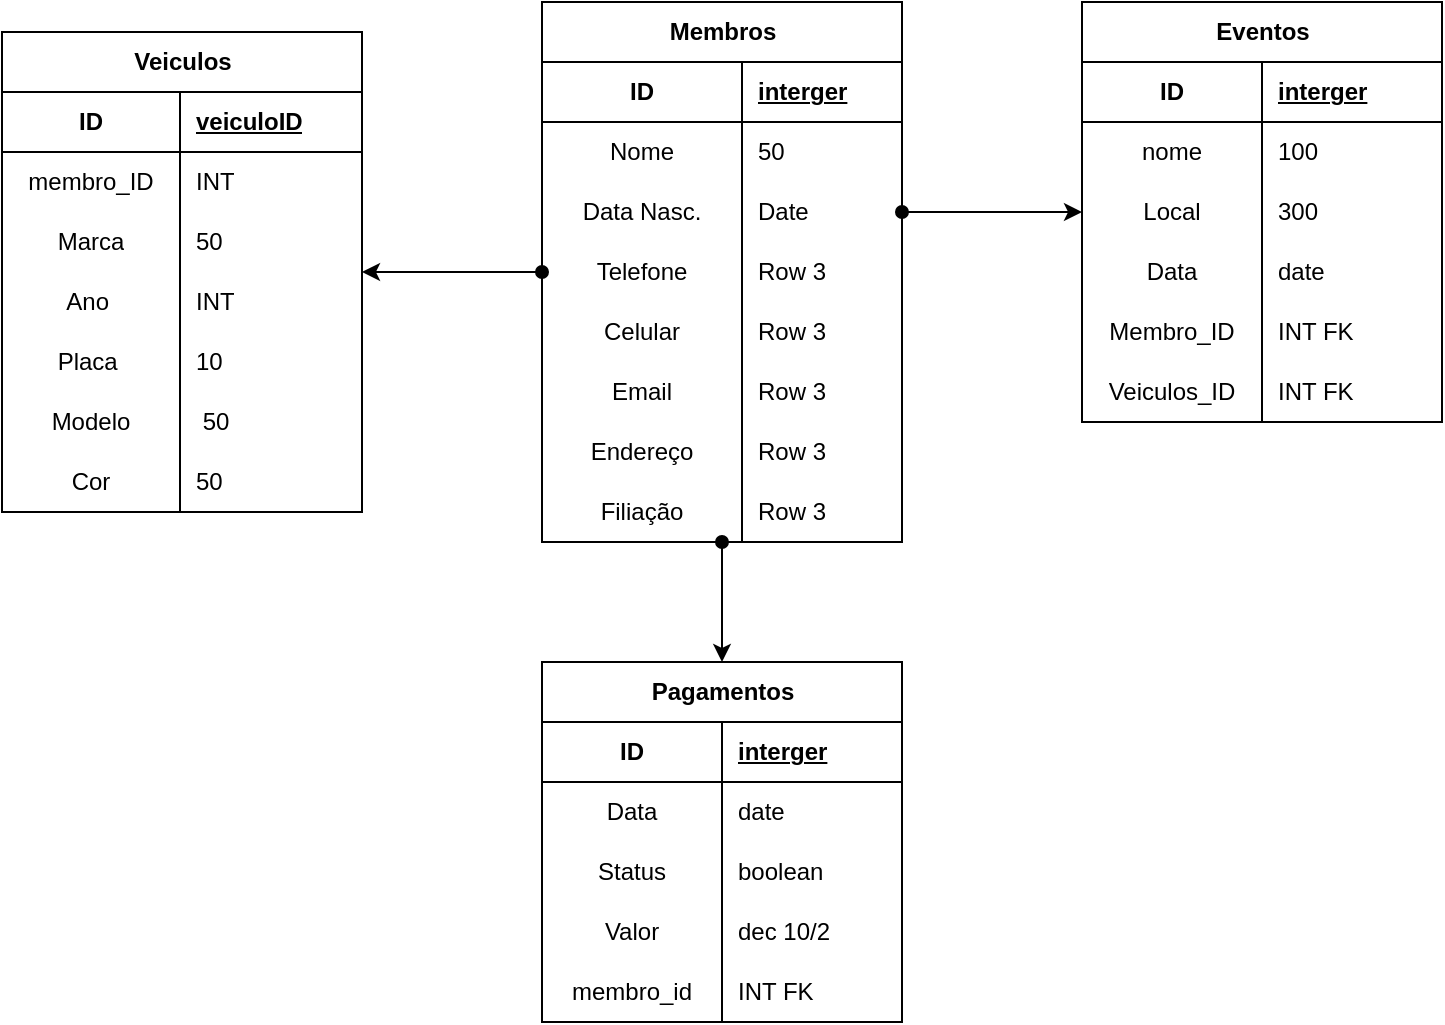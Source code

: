 <mxfile version="27.0.6">
  <diagram name="Página-1" id="ltSPwEXbtxggMEjOZsrk">
    <mxGraphModel dx="794" dy="861" grid="1" gridSize="10" guides="1" tooltips="1" connect="1" arrows="1" fold="1" page="1" pageScale="1" pageWidth="827" pageHeight="1169" math="0" shadow="0">
      <root>
        <mxCell id="0" />
        <mxCell id="1" parent="0" />
        <mxCell id="i69iG0WYMCmcf7V27Gvr-1" value="Veiculos" style="shape=table;startSize=30;container=1;collapsible=1;childLayout=tableLayout;fixedRows=1;rowLines=0;fontStyle=1;align=center;resizeLast=1;html=1;" vertex="1" parent="1">
          <mxGeometry x="20" y="75" width="180" height="240" as="geometry" />
        </mxCell>
        <mxCell id="i69iG0WYMCmcf7V27Gvr-2" value="" style="shape=tableRow;horizontal=0;startSize=0;swimlaneHead=0;swimlaneBody=0;fillColor=none;collapsible=0;dropTarget=0;points=[[0,0.5],[1,0.5]];portConstraint=eastwest;top=0;left=0;right=0;bottom=1;" vertex="1" parent="i69iG0WYMCmcf7V27Gvr-1">
          <mxGeometry y="30" width="180" height="30" as="geometry" />
        </mxCell>
        <mxCell id="i69iG0WYMCmcf7V27Gvr-3" value="ID" style="shape=partialRectangle;connectable=0;fillColor=none;top=0;left=0;bottom=0;right=0;fontStyle=1;overflow=hidden;whiteSpace=wrap;html=1;" vertex="1" parent="i69iG0WYMCmcf7V27Gvr-2">
          <mxGeometry width="89" height="30" as="geometry">
            <mxRectangle width="89" height="30" as="alternateBounds" />
          </mxGeometry>
        </mxCell>
        <mxCell id="i69iG0WYMCmcf7V27Gvr-4" value="veiculoID" style="shape=partialRectangle;connectable=0;fillColor=none;top=0;left=0;bottom=0;right=0;align=left;spacingLeft=6;fontStyle=5;overflow=hidden;whiteSpace=wrap;html=1;" vertex="1" parent="i69iG0WYMCmcf7V27Gvr-2">
          <mxGeometry x="89" width="91" height="30" as="geometry">
            <mxRectangle width="91" height="30" as="alternateBounds" />
          </mxGeometry>
        </mxCell>
        <mxCell id="i69iG0WYMCmcf7V27Gvr-5" value="" style="shape=tableRow;horizontal=0;startSize=0;swimlaneHead=0;swimlaneBody=0;fillColor=none;collapsible=0;dropTarget=0;points=[[0,0.5],[1,0.5]];portConstraint=eastwest;top=0;left=0;right=0;bottom=0;" vertex="1" parent="i69iG0WYMCmcf7V27Gvr-1">
          <mxGeometry y="60" width="180" height="30" as="geometry" />
        </mxCell>
        <mxCell id="i69iG0WYMCmcf7V27Gvr-6" value="membro_ID" style="shape=partialRectangle;connectable=0;fillColor=none;top=0;left=0;bottom=0;right=0;editable=1;overflow=hidden;whiteSpace=wrap;html=1;" vertex="1" parent="i69iG0WYMCmcf7V27Gvr-5">
          <mxGeometry width="89" height="30" as="geometry">
            <mxRectangle width="89" height="30" as="alternateBounds" />
          </mxGeometry>
        </mxCell>
        <mxCell id="i69iG0WYMCmcf7V27Gvr-7" value="INT" style="shape=partialRectangle;connectable=0;fillColor=none;top=0;left=0;bottom=0;right=0;align=left;spacingLeft=6;overflow=hidden;whiteSpace=wrap;html=1;" vertex="1" parent="i69iG0WYMCmcf7V27Gvr-5">
          <mxGeometry x="89" width="91" height="30" as="geometry">
            <mxRectangle width="91" height="30" as="alternateBounds" />
          </mxGeometry>
        </mxCell>
        <mxCell id="i69iG0WYMCmcf7V27Gvr-8" value="" style="shape=tableRow;horizontal=0;startSize=0;swimlaneHead=0;swimlaneBody=0;fillColor=none;collapsible=0;dropTarget=0;points=[[0,0.5],[1,0.5]];portConstraint=eastwest;top=0;left=0;right=0;bottom=0;" vertex="1" parent="i69iG0WYMCmcf7V27Gvr-1">
          <mxGeometry y="90" width="180" height="30" as="geometry" />
        </mxCell>
        <mxCell id="i69iG0WYMCmcf7V27Gvr-9" value="Marca" style="shape=partialRectangle;connectable=0;fillColor=none;top=0;left=0;bottom=0;right=0;editable=1;overflow=hidden;whiteSpace=wrap;html=1;" vertex="1" parent="i69iG0WYMCmcf7V27Gvr-8">
          <mxGeometry width="89" height="30" as="geometry">
            <mxRectangle width="89" height="30" as="alternateBounds" />
          </mxGeometry>
        </mxCell>
        <mxCell id="i69iG0WYMCmcf7V27Gvr-10" value="50" style="shape=partialRectangle;connectable=0;fillColor=none;top=0;left=0;bottom=0;right=0;align=left;spacingLeft=6;overflow=hidden;whiteSpace=wrap;html=1;" vertex="1" parent="i69iG0WYMCmcf7V27Gvr-8">
          <mxGeometry x="89" width="91" height="30" as="geometry">
            <mxRectangle width="91" height="30" as="alternateBounds" />
          </mxGeometry>
        </mxCell>
        <mxCell id="i69iG0WYMCmcf7V27Gvr-11" value="" style="shape=tableRow;horizontal=0;startSize=0;swimlaneHead=0;swimlaneBody=0;fillColor=none;collapsible=0;dropTarget=0;points=[[0,0.5],[1,0.5]];portConstraint=eastwest;top=0;left=0;right=0;bottom=0;" vertex="1" parent="i69iG0WYMCmcf7V27Gvr-1">
          <mxGeometry y="120" width="180" height="30" as="geometry" />
        </mxCell>
        <mxCell id="i69iG0WYMCmcf7V27Gvr-12" value="&lt;div&gt;Ano&amp;nbsp;&lt;/div&gt;" style="shape=partialRectangle;connectable=0;fillColor=none;top=0;left=0;bottom=0;right=0;editable=1;overflow=hidden;whiteSpace=wrap;html=1;" vertex="1" parent="i69iG0WYMCmcf7V27Gvr-11">
          <mxGeometry width="89" height="30" as="geometry">
            <mxRectangle width="89" height="30" as="alternateBounds" />
          </mxGeometry>
        </mxCell>
        <mxCell id="i69iG0WYMCmcf7V27Gvr-13" value="&lt;div&gt;INT&lt;/div&gt;" style="shape=partialRectangle;connectable=0;fillColor=none;top=0;left=0;bottom=0;right=0;align=left;spacingLeft=6;overflow=hidden;whiteSpace=wrap;html=1;" vertex="1" parent="i69iG0WYMCmcf7V27Gvr-11">
          <mxGeometry x="89" width="91" height="30" as="geometry">
            <mxRectangle width="91" height="30" as="alternateBounds" />
          </mxGeometry>
        </mxCell>
        <mxCell id="i69iG0WYMCmcf7V27Gvr-36" value="" style="shape=tableRow;horizontal=0;startSize=0;swimlaneHead=0;swimlaneBody=0;fillColor=none;collapsible=0;dropTarget=0;points=[[0,0.5],[1,0.5]];portConstraint=eastwest;top=0;left=0;right=0;bottom=0;" vertex="1" parent="i69iG0WYMCmcf7V27Gvr-1">
          <mxGeometry y="150" width="180" height="30" as="geometry" />
        </mxCell>
        <mxCell id="i69iG0WYMCmcf7V27Gvr-37" value="&lt;div&gt;&lt;span style=&quot;text-align: left;&quot;&gt;Placa&amp;nbsp;&lt;/span&gt;&lt;/div&gt;" style="shape=partialRectangle;connectable=0;fillColor=none;top=0;left=0;bottom=0;right=0;editable=1;overflow=hidden;whiteSpace=wrap;html=1;" vertex="1" parent="i69iG0WYMCmcf7V27Gvr-36">
          <mxGeometry width="89" height="30" as="geometry">
            <mxRectangle width="89" height="30" as="alternateBounds" />
          </mxGeometry>
        </mxCell>
        <mxCell id="i69iG0WYMCmcf7V27Gvr-38" value="&lt;div&gt;10&lt;/div&gt;" style="shape=partialRectangle;connectable=0;fillColor=none;top=0;left=0;bottom=0;right=0;align=left;spacingLeft=6;overflow=hidden;whiteSpace=wrap;html=1;" vertex="1" parent="i69iG0WYMCmcf7V27Gvr-36">
          <mxGeometry x="89" width="91" height="30" as="geometry">
            <mxRectangle width="91" height="30" as="alternateBounds" />
          </mxGeometry>
        </mxCell>
        <mxCell id="i69iG0WYMCmcf7V27Gvr-39" value="" style="shape=tableRow;horizontal=0;startSize=0;swimlaneHead=0;swimlaneBody=0;fillColor=none;collapsible=0;dropTarget=0;points=[[0,0.5],[1,0.5]];portConstraint=eastwest;top=0;left=0;right=0;bottom=0;" vertex="1" parent="i69iG0WYMCmcf7V27Gvr-1">
          <mxGeometry y="180" width="180" height="30" as="geometry" />
        </mxCell>
        <mxCell id="i69iG0WYMCmcf7V27Gvr-40" value="&lt;div&gt;&lt;span style=&quot;text-align: left;&quot;&gt;Modelo&lt;/span&gt;&lt;/div&gt;" style="shape=partialRectangle;connectable=0;fillColor=none;top=0;left=0;bottom=0;right=0;editable=1;overflow=hidden;whiteSpace=wrap;html=1;" vertex="1" parent="i69iG0WYMCmcf7V27Gvr-39">
          <mxGeometry width="89" height="30" as="geometry">
            <mxRectangle width="89" height="30" as="alternateBounds" />
          </mxGeometry>
        </mxCell>
        <mxCell id="i69iG0WYMCmcf7V27Gvr-41" value="&amp;nbsp;50" style="shape=partialRectangle;connectable=0;fillColor=none;top=0;left=0;bottom=0;right=0;align=left;spacingLeft=6;overflow=hidden;whiteSpace=wrap;html=1;" vertex="1" parent="i69iG0WYMCmcf7V27Gvr-39">
          <mxGeometry x="89" width="91" height="30" as="geometry">
            <mxRectangle width="91" height="30" as="alternateBounds" />
          </mxGeometry>
        </mxCell>
        <mxCell id="i69iG0WYMCmcf7V27Gvr-42" value="" style="shape=tableRow;horizontal=0;startSize=0;swimlaneHead=0;swimlaneBody=0;fillColor=none;collapsible=0;dropTarget=0;points=[[0,0.5],[1,0.5]];portConstraint=eastwest;top=0;left=0;right=0;bottom=0;" vertex="1" parent="i69iG0WYMCmcf7V27Gvr-1">
          <mxGeometry y="210" width="180" height="30" as="geometry" />
        </mxCell>
        <mxCell id="i69iG0WYMCmcf7V27Gvr-43" value="Cor" style="shape=partialRectangle;connectable=0;fillColor=none;top=0;left=0;bottom=0;right=0;editable=1;overflow=hidden;whiteSpace=wrap;html=1;" vertex="1" parent="i69iG0WYMCmcf7V27Gvr-42">
          <mxGeometry width="89" height="30" as="geometry">
            <mxRectangle width="89" height="30" as="alternateBounds" />
          </mxGeometry>
        </mxCell>
        <mxCell id="i69iG0WYMCmcf7V27Gvr-44" value="&lt;div&gt;50&lt;/div&gt;" style="shape=partialRectangle;connectable=0;fillColor=none;top=0;left=0;bottom=0;right=0;align=left;spacingLeft=6;overflow=hidden;whiteSpace=wrap;html=1;" vertex="1" parent="i69iG0WYMCmcf7V27Gvr-42">
          <mxGeometry x="89" width="91" height="30" as="geometry">
            <mxRectangle width="91" height="30" as="alternateBounds" />
          </mxGeometry>
        </mxCell>
        <mxCell id="i69iG0WYMCmcf7V27Gvr-148" style="edgeStyle=orthogonalEdgeStyle;rounded=0;orthogonalLoop=1;jettySize=auto;html=1;startArrow=oval;startFill=1;" edge="1" parent="1" source="i69iG0WYMCmcf7V27Gvr-14" target="i69iG0WYMCmcf7V27Gvr-92">
          <mxGeometry relative="1" as="geometry" />
        </mxCell>
        <mxCell id="i69iG0WYMCmcf7V27Gvr-14" value="Membros" style="shape=table;startSize=30;container=1;collapsible=1;childLayout=tableLayout;fixedRows=1;rowLines=0;fontStyle=1;align=center;resizeLast=1;html=1;" vertex="1" parent="1">
          <mxGeometry x="290" y="60" width="180" height="270" as="geometry" />
        </mxCell>
        <mxCell id="i69iG0WYMCmcf7V27Gvr-15" value="" style="shape=tableRow;horizontal=0;startSize=0;swimlaneHead=0;swimlaneBody=0;fillColor=none;collapsible=0;dropTarget=0;points=[[0,0.5],[1,0.5]];portConstraint=eastwest;top=0;left=0;right=0;bottom=1;" vertex="1" parent="i69iG0WYMCmcf7V27Gvr-14">
          <mxGeometry y="30" width="180" height="30" as="geometry" />
        </mxCell>
        <mxCell id="i69iG0WYMCmcf7V27Gvr-16" value="ID" style="shape=partialRectangle;connectable=0;fillColor=none;top=0;left=0;bottom=0;right=0;fontStyle=1;overflow=hidden;whiteSpace=wrap;html=1;" vertex="1" parent="i69iG0WYMCmcf7V27Gvr-15">
          <mxGeometry width="100" height="30" as="geometry">
            <mxRectangle width="100" height="30" as="alternateBounds" />
          </mxGeometry>
        </mxCell>
        <mxCell id="i69iG0WYMCmcf7V27Gvr-17" value="interger" style="shape=partialRectangle;connectable=0;fillColor=none;top=0;left=0;bottom=0;right=0;align=left;spacingLeft=6;fontStyle=5;overflow=hidden;whiteSpace=wrap;html=1;" vertex="1" parent="i69iG0WYMCmcf7V27Gvr-15">
          <mxGeometry x="100" width="80" height="30" as="geometry">
            <mxRectangle width="80" height="30" as="alternateBounds" />
          </mxGeometry>
        </mxCell>
        <mxCell id="i69iG0WYMCmcf7V27Gvr-18" value="" style="shape=tableRow;horizontal=0;startSize=0;swimlaneHead=0;swimlaneBody=0;fillColor=none;collapsible=0;dropTarget=0;points=[[0,0.5],[1,0.5]];portConstraint=eastwest;top=0;left=0;right=0;bottom=0;" vertex="1" parent="i69iG0WYMCmcf7V27Gvr-14">
          <mxGeometry y="60" width="180" height="30" as="geometry" />
        </mxCell>
        <mxCell id="i69iG0WYMCmcf7V27Gvr-19" value="Nome" style="shape=partialRectangle;connectable=0;fillColor=none;top=0;left=0;bottom=0;right=0;editable=1;overflow=hidden;whiteSpace=wrap;html=1;" vertex="1" parent="i69iG0WYMCmcf7V27Gvr-18">
          <mxGeometry width="100" height="30" as="geometry">
            <mxRectangle width="100" height="30" as="alternateBounds" />
          </mxGeometry>
        </mxCell>
        <mxCell id="i69iG0WYMCmcf7V27Gvr-20" value="50" style="shape=partialRectangle;connectable=0;fillColor=none;top=0;left=0;bottom=0;right=0;align=left;spacingLeft=6;overflow=hidden;whiteSpace=wrap;html=1;" vertex="1" parent="i69iG0WYMCmcf7V27Gvr-18">
          <mxGeometry x="100" width="80" height="30" as="geometry">
            <mxRectangle width="80" height="30" as="alternateBounds" />
          </mxGeometry>
        </mxCell>
        <mxCell id="i69iG0WYMCmcf7V27Gvr-21" value="" style="shape=tableRow;horizontal=0;startSize=0;swimlaneHead=0;swimlaneBody=0;fillColor=none;collapsible=0;dropTarget=0;points=[[0,0.5],[1,0.5]];portConstraint=eastwest;top=0;left=0;right=0;bottom=0;" vertex="1" parent="i69iG0WYMCmcf7V27Gvr-14">
          <mxGeometry y="90" width="180" height="30" as="geometry" />
        </mxCell>
        <mxCell id="i69iG0WYMCmcf7V27Gvr-22" value="Data Nasc." style="shape=partialRectangle;connectable=0;fillColor=none;top=0;left=0;bottom=0;right=0;editable=1;overflow=hidden;whiteSpace=wrap;html=1;" vertex="1" parent="i69iG0WYMCmcf7V27Gvr-21">
          <mxGeometry width="100" height="30" as="geometry">
            <mxRectangle width="100" height="30" as="alternateBounds" />
          </mxGeometry>
        </mxCell>
        <mxCell id="i69iG0WYMCmcf7V27Gvr-23" value="Date" style="shape=partialRectangle;connectable=0;fillColor=none;top=0;left=0;bottom=0;right=0;align=left;spacingLeft=6;overflow=hidden;whiteSpace=wrap;html=1;" vertex="1" parent="i69iG0WYMCmcf7V27Gvr-21">
          <mxGeometry x="100" width="80" height="30" as="geometry">
            <mxRectangle width="80" height="30" as="alternateBounds" />
          </mxGeometry>
        </mxCell>
        <mxCell id="i69iG0WYMCmcf7V27Gvr-24" value="" style="shape=tableRow;horizontal=0;startSize=0;swimlaneHead=0;swimlaneBody=0;fillColor=none;collapsible=0;dropTarget=0;points=[[0,0.5],[1,0.5]];portConstraint=eastwest;top=0;left=0;right=0;bottom=0;" vertex="1" parent="i69iG0WYMCmcf7V27Gvr-14">
          <mxGeometry y="120" width="180" height="30" as="geometry" />
        </mxCell>
        <mxCell id="i69iG0WYMCmcf7V27Gvr-25" value="Telefone" style="shape=partialRectangle;connectable=0;fillColor=none;top=0;left=0;bottom=0;right=0;editable=1;overflow=hidden;whiteSpace=wrap;html=1;" vertex="1" parent="i69iG0WYMCmcf7V27Gvr-24">
          <mxGeometry width="100" height="30" as="geometry">
            <mxRectangle width="100" height="30" as="alternateBounds" />
          </mxGeometry>
        </mxCell>
        <mxCell id="i69iG0WYMCmcf7V27Gvr-26" value="Row 3" style="shape=partialRectangle;connectable=0;fillColor=none;top=0;left=0;bottom=0;right=0;align=left;spacingLeft=6;overflow=hidden;whiteSpace=wrap;html=1;" vertex="1" parent="i69iG0WYMCmcf7V27Gvr-24">
          <mxGeometry x="100" width="80" height="30" as="geometry">
            <mxRectangle width="80" height="30" as="alternateBounds" />
          </mxGeometry>
        </mxCell>
        <mxCell id="i69iG0WYMCmcf7V27Gvr-67" value="" style="shape=tableRow;horizontal=0;startSize=0;swimlaneHead=0;swimlaneBody=0;fillColor=none;collapsible=0;dropTarget=0;points=[[0,0.5],[1,0.5]];portConstraint=eastwest;top=0;left=0;right=0;bottom=0;" vertex="1" parent="i69iG0WYMCmcf7V27Gvr-14">
          <mxGeometry y="150" width="180" height="30" as="geometry" />
        </mxCell>
        <mxCell id="i69iG0WYMCmcf7V27Gvr-68" value="Celular" style="shape=partialRectangle;connectable=0;fillColor=none;top=0;left=0;bottom=0;right=0;editable=1;overflow=hidden;whiteSpace=wrap;html=1;" vertex="1" parent="i69iG0WYMCmcf7V27Gvr-67">
          <mxGeometry width="100" height="30" as="geometry">
            <mxRectangle width="100" height="30" as="alternateBounds" />
          </mxGeometry>
        </mxCell>
        <mxCell id="i69iG0WYMCmcf7V27Gvr-69" value="Row 3" style="shape=partialRectangle;connectable=0;fillColor=none;top=0;left=0;bottom=0;right=0;align=left;spacingLeft=6;overflow=hidden;whiteSpace=wrap;html=1;" vertex="1" parent="i69iG0WYMCmcf7V27Gvr-67">
          <mxGeometry x="100" width="80" height="30" as="geometry">
            <mxRectangle width="80" height="30" as="alternateBounds" />
          </mxGeometry>
        </mxCell>
        <mxCell id="i69iG0WYMCmcf7V27Gvr-70" value="" style="shape=tableRow;horizontal=0;startSize=0;swimlaneHead=0;swimlaneBody=0;fillColor=none;collapsible=0;dropTarget=0;points=[[0,0.5],[1,0.5]];portConstraint=eastwest;top=0;left=0;right=0;bottom=0;" vertex="1" parent="i69iG0WYMCmcf7V27Gvr-14">
          <mxGeometry y="180" width="180" height="30" as="geometry" />
        </mxCell>
        <mxCell id="i69iG0WYMCmcf7V27Gvr-71" value="Email" style="shape=partialRectangle;connectable=0;fillColor=none;top=0;left=0;bottom=0;right=0;editable=1;overflow=hidden;whiteSpace=wrap;html=1;" vertex="1" parent="i69iG0WYMCmcf7V27Gvr-70">
          <mxGeometry width="100" height="30" as="geometry">
            <mxRectangle width="100" height="30" as="alternateBounds" />
          </mxGeometry>
        </mxCell>
        <mxCell id="i69iG0WYMCmcf7V27Gvr-72" value="Row 3" style="shape=partialRectangle;connectable=0;fillColor=none;top=0;left=0;bottom=0;right=0;align=left;spacingLeft=6;overflow=hidden;whiteSpace=wrap;html=1;" vertex="1" parent="i69iG0WYMCmcf7V27Gvr-70">
          <mxGeometry x="100" width="80" height="30" as="geometry">
            <mxRectangle width="80" height="30" as="alternateBounds" />
          </mxGeometry>
        </mxCell>
        <mxCell id="i69iG0WYMCmcf7V27Gvr-73" value="" style="shape=tableRow;horizontal=0;startSize=0;swimlaneHead=0;swimlaneBody=0;fillColor=none;collapsible=0;dropTarget=0;points=[[0,0.5],[1,0.5]];portConstraint=eastwest;top=0;left=0;right=0;bottom=0;" vertex="1" parent="i69iG0WYMCmcf7V27Gvr-14">
          <mxGeometry y="210" width="180" height="30" as="geometry" />
        </mxCell>
        <mxCell id="i69iG0WYMCmcf7V27Gvr-74" value="Endereço" style="shape=partialRectangle;connectable=0;fillColor=none;top=0;left=0;bottom=0;right=0;editable=1;overflow=hidden;whiteSpace=wrap;html=1;" vertex="1" parent="i69iG0WYMCmcf7V27Gvr-73">
          <mxGeometry width="100" height="30" as="geometry">
            <mxRectangle width="100" height="30" as="alternateBounds" />
          </mxGeometry>
        </mxCell>
        <mxCell id="i69iG0WYMCmcf7V27Gvr-75" value="Row 3" style="shape=partialRectangle;connectable=0;fillColor=none;top=0;left=0;bottom=0;right=0;align=left;spacingLeft=6;overflow=hidden;whiteSpace=wrap;html=1;" vertex="1" parent="i69iG0WYMCmcf7V27Gvr-73">
          <mxGeometry x="100" width="80" height="30" as="geometry">
            <mxRectangle width="80" height="30" as="alternateBounds" />
          </mxGeometry>
        </mxCell>
        <mxCell id="i69iG0WYMCmcf7V27Gvr-76" value="" style="shape=tableRow;horizontal=0;startSize=0;swimlaneHead=0;swimlaneBody=0;fillColor=none;collapsible=0;dropTarget=0;points=[[0,0.5],[1,0.5]];portConstraint=eastwest;top=0;left=0;right=0;bottom=0;" vertex="1" parent="i69iG0WYMCmcf7V27Gvr-14">
          <mxGeometry y="240" width="180" height="30" as="geometry" />
        </mxCell>
        <mxCell id="i69iG0WYMCmcf7V27Gvr-77" value="Filiação" style="shape=partialRectangle;connectable=0;fillColor=none;top=0;left=0;bottom=0;right=0;editable=1;overflow=hidden;whiteSpace=wrap;html=1;" vertex="1" parent="i69iG0WYMCmcf7V27Gvr-76">
          <mxGeometry width="100" height="30" as="geometry">
            <mxRectangle width="100" height="30" as="alternateBounds" />
          </mxGeometry>
        </mxCell>
        <mxCell id="i69iG0WYMCmcf7V27Gvr-78" value="Row 3" style="shape=partialRectangle;connectable=0;fillColor=none;top=0;left=0;bottom=0;right=0;align=left;spacingLeft=6;overflow=hidden;whiteSpace=wrap;html=1;" vertex="1" parent="i69iG0WYMCmcf7V27Gvr-76">
          <mxGeometry x="100" width="80" height="30" as="geometry">
            <mxRectangle width="80" height="30" as="alternateBounds" />
          </mxGeometry>
        </mxCell>
        <mxCell id="i69iG0WYMCmcf7V27Gvr-79" value="Eventos" style="shape=table;startSize=30;container=1;collapsible=1;childLayout=tableLayout;fixedRows=1;rowLines=0;fontStyle=1;align=center;resizeLast=1;html=1;" vertex="1" parent="1">
          <mxGeometry x="560" y="60" width="180" height="210" as="geometry" />
        </mxCell>
        <mxCell id="i69iG0WYMCmcf7V27Gvr-80" value="" style="shape=tableRow;horizontal=0;startSize=0;swimlaneHead=0;swimlaneBody=0;fillColor=none;collapsible=0;dropTarget=0;points=[[0,0.5],[1,0.5]];portConstraint=eastwest;top=0;left=0;right=0;bottom=1;" vertex="1" parent="i69iG0WYMCmcf7V27Gvr-79">
          <mxGeometry y="30" width="180" height="30" as="geometry" />
        </mxCell>
        <mxCell id="i69iG0WYMCmcf7V27Gvr-81" value="ID" style="shape=partialRectangle;connectable=0;fillColor=none;top=0;left=0;bottom=0;right=0;fontStyle=1;overflow=hidden;whiteSpace=wrap;html=1;" vertex="1" parent="i69iG0WYMCmcf7V27Gvr-80">
          <mxGeometry width="90" height="30" as="geometry">
            <mxRectangle width="90" height="30" as="alternateBounds" />
          </mxGeometry>
        </mxCell>
        <mxCell id="i69iG0WYMCmcf7V27Gvr-82" value="interger" style="shape=partialRectangle;connectable=0;fillColor=none;top=0;left=0;bottom=0;right=0;align=left;spacingLeft=6;fontStyle=5;overflow=hidden;whiteSpace=wrap;html=1;" vertex="1" parent="i69iG0WYMCmcf7V27Gvr-80">
          <mxGeometry x="90" width="90" height="30" as="geometry">
            <mxRectangle width="90" height="30" as="alternateBounds" />
          </mxGeometry>
        </mxCell>
        <mxCell id="i69iG0WYMCmcf7V27Gvr-83" value="" style="shape=tableRow;horizontal=0;startSize=0;swimlaneHead=0;swimlaneBody=0;fillColor=none;collapsible=0;dropTarget=0;points=[[0,0.5],[1,0.5]];portConstraint=eastwest;top=0;left=0;right=0;bottom=0;" vertex="1" parent="i69iG0WYMCmcf7V27Gvr-79">
          <mxGeometry y="60" width="180" height="30" as="geometry" />
        </mxCell>
        <mxCell id="i69iG0WYMCmcf7V27Gvr-84" value="nome" style="shape=partialRectangle;connectable=0;fillColor=none;top=0;left=0;bottom=0;right=0;editable=1;overflow=hidden;whiteSpace=wrap;html=1;" vertex="1" parent="i69iG0WYMCmcf7V27Gvr-83">
          <mxGeometry width="90" height="30" as="geometry">
            <mxRectangle width="90" height="30" as="alternateBounds" />
          </mxGeometry>
        </mxCell>
        <mxCell id="i69iG0WYMCmcf7V27Gvr-85" value="100" style="shape=partialRectangle;connectable=0;fillColor=none;top=0;left=0;bottom=0;right=0;align=left;spacingLeft=6;overflow=hidden;whiteSpace=wrap;html=1;" vertex="1" parent="i69iG0WYMCmcf7V27Gvr-83">
          <mxGeometry x="90" width="90" height="30" as="geometry">
            <mxRectangle width="90" height="30" as="alternateBounds" />
          </mxGeometry>
        </mxCell>
        <mxCell id="i69iG0WYMCmcf7V27Gvr-86" value="" style="shape=tableRow;horizontal=0;startSize=0;swimlaneHead=0;swimlaneBody=0;fillColor=none;collapsible=0;dropTarget=0;points=[[0,0.5],[1,0.5]];portConstraint=eastwest;top=0;left=0;right=0;bottom=0;" vertex="1" parent="i69iG0WYMCmcf7V27Gvr-79">
          <mxGeometry y="90" width="180" height="30" as="geometry" />
        </mxCell>
        <mxCell id="i69iG0WYMCmcf7V27Gvr-87" value="Local" style="shape=partialRectangle;connectable=0;fillColor=none;top=0;left=0;bottom=0;right=0;editable=1;overflow=hidden;whiteSpace=wrap;html=1;" vertex="1" parent="i69iG0WYMCmcf7V27Gvr-86">
          <mxGeometry width="90" height="30" as="geometry">
            <mxRectangle width="90" height="30" as="alternateBounds" />
          </mxGeometry>
        </mxCell>
        <mxCell id="i69iG0WYMCmcf7V27Gvr-88" value="300" style="shape=partialRectangle;connectable=0;fillColor=none;top=0;left=0;bottom=0;right=0;align=left;spacingLeft=6;overflow=hidden;whiteSpace=wrap;html=1;" vertex="1" parent="i69iG0WYMCmcf7V27Gvr-86">
          <mxGeometry x="90" width="90" height="30" as="geometry">
            <mxRectangle width="90" height="30" as="alternateBounds" />
          </mxGeometry>
        </mxCell>
        <mxCell id="i69iG0WYMCmcf7V27Gvr-89" value="" style="shape=tableRow;horizontal=0;startSize=0;swimlaneHead=0;swimlaneBody=0;fillColor=none;collapsible=0;dropTarget=0;points=[[0,0.5],[1,0.5]];portConstraint=eastwest;top=0;left=0;right=0;bottom=0;" vertex="1" parent="i69iG0WYMCmcf7V27Gvr-79">
          <mxGeometry y="120" width="180" height="30" as="geometry" />
        </mxCell>
        <mxCell id="i69iG0WYMCmcf7V27Gvr-90" value="Data" style="shape=partialRectangle;connectable=0;fillColor=none;top=0;left=0;bottom=0;right=0;editable=1;overflow=hidden;whiteSpace=wrap;html=1;" vertex="1" parent="i69iG0WYMCmcf7V27Gvr-89">
          <mxGeometry width="90" height="30" as="geometry">
            <mxRectangle width="90" height="30" as="alternateBounds" />
          </mxGeometry>
        </mxCell>
        <mxCell id="i69iG0WYMCmcf7V27Gvr-91" value="date" style="shape=partialRectangle;connectable=0;fillColor=none;top=0;left=0;bottom=0;right=0;align=left;spacingLeft=6;overflow=hidden;whiteSpace=wrap;html=1;" vertex="1" parent="i69iG0WYMCmcf7V27Gvr-89">
          <mxGeometry x="90" width="90" height="30" as="geometry">
            <mxRectangle width="90" height="30" as="alternateBounds" />
          </mxGeometry>
        </mxCell>
        <mxCell id="i69iG0WYMCmcf7V27Gvr-162" value="" style="shape=tableRow;horizontal=0;startSize=0;swimlaneHead=0;swimlaneBody=0;fillColor=none;collapsible=0;dropTarget=0;points=[[0,0.5],[1,0.5]];portConstraint=eastwest;top=0;left=0;right=0;bottom=0;" vertex="1" parent="i69iG0WYMCmcf7V27Gvr-79">
          <mxGeometry y="150" width="180" height="30" as="geometry" />
        </mxCell>
        <mxCell id="i69iG0WYMCmcf7V27Gvr-163" value="Membro_ID" style="shape=partialRectangle;connectable=0;fillColor=none;top=0;left=0;bottom=0;right=0;editable=1;overflow=hidden;whiteSpace=wrap;html=1;" vertex="1" parent="i69iG0WYMCmcf7V27Gvr-162">
          <mxGeometry width="90" height="30" as="geometry">
            <mxRectangle width="90" height="30" as="alternateBounds" />
          </mxGeometry>
        </mxCell>
        <mxCell id="i69iG0WYMCmcf7V27Gvr-164" value="INT FK" style="shape=partialRectangle;connectable=0;fillColor=none;top=0;left=0;bottom=0;right=0;align=left;spacingLeft=6;overflow=hidden;whiteSpace=wrap;html=1;" vertex="1" parent="i69iG0WYMCmcf7V27Gvr-162">
          <mxGeometry x="90" width="90" height="30" as="geometry">
            <mxRectangle width="90" height="30" as="alternateBounds" />
          </mxGeometry>
        </mxCell>
        <mxCell id="i69iG0WYMCmcf7V27Gvr-165" value="" style="shape=tableRow;horizontal=0;startSize=0;swimlaneHead=0;swimlaneBody=0;fillColor=none;collapsible=0;dropTarget=0;points=[[0,0.5],[1,0.5]];portConstraint=eastwest;top=0;left=0;right=0;bottom=0;" vertex="1" parent="i69iG0WYMCmcf7V27Gvr-79">
          <mxGeometry y="180" width="180" height="30" as="geometry" />
        </mxCell>
        <mxCell id="i69iG0WYMCmcf7V27Gvr-166" value="Veiculos_ID" style="shape=partialRectangle;connectable=0;fillColor=none;top=0;left=0;bottom=0;right=0;editable=1;overflow=hidden;whiteSpace=wrap;html=1;" vertex="1" parent="i69iG0WYMCmcf7V27Gvr-165">
          <mxGeometry width="90" height="30" as="geometry">
            <mxRectangle width="90" height="30" as="alternateBounds" />
          </mxGeometry>
        </mxCell>
        <mxCell id="i69iG0WYMCmcf7V27Gvr-167" value="INT FK" style="shape=partialRectangle;connectable=0;fillColor=none;top=0;left=0;bottom=0;right=0;align=left;spacingLeft=6;overflow=hidden;whiteSpace=wrap;html=1;" vertex="1" parent="i69iG0WYMCmcf7V27Gvr-165">
          <mxGeometry x="90" width="90" height="30" as="geometry">
            <mxRectangle width="90" height="30" as="alternateBounds" />
          </mxGeometry>
        </mxCell>
        <mxCell id="i69iG0WYMCmcf7V27Gvr-92" value="Pagamentos" style="shape=table;startSize=30;container=1;collapsible=1;childLayout=tableLayout;fixedRows=1;rowLines=0;fontStyle=1;align=center;resizeLast=1;html=1;" vertex="1" parent="1">
          <mxGeometry x="290" y="390" width="180" height="180" as="geometry" />
        </mxCell>
        <mxCell id="i69iG0WYMCmcf7V27Gvr-93" value="" style="shape=tableRow;horizontal=0;startSize=0;swimlaneHead=0;swimlaneBody=0;fillColor=none;collapsible=0;dropTarget=0;points=[[0,0.5],[1,0.5]];portConstraint=eastwest;top=0;left=0;right=0;bottom=1;" vertex="1" parent="i69iG0WYMCmcf7V27Gvr-92">
          <mxGeometry y="30" width="180" height="30" as="geometry" />
        </mxCell>
        <mxCell id="i69iG0WYMCmcf7V27Gvr-94" value="ID" style="shape=partialRectangle;connectable=0;fillColor=none;top=0;left=0;bottom=0;right=0;fontStyle=1;overflow=hidden;whiteSpace=wrap;html=1;" vertex="1" parent="i69iG0WYMCmcf7V27Gvr-93">
          <mxGeometry width="90" height="30" as="geometry">
            <mxRectangle width="90" height="30" as="alternateBounds" />
          </mxGeometry>
        </mxCell>
        <mxCell id="i69iG0WYMCmcf7V27Gvr-95" value="interger" style="shape=partialRectangle;connectable=0;fillColor=none;top=0;left=0;bottom=0;right=0;align=left;spacingLeft=6;fontStyle=5;overflow=hidden;whiteSpace=wrap;html=1;" vertex="1" parent="i69iG0WYMCmcf7V27Gvr-93">
          <mxGeometry x="90" width="90" height="30" as="geometry">
            <mxRectangle width="90" height="30" as="alternateBounds" />
          </mxGeometry>
        </mxCell>
        <mxCell id="i69iG0WYMCmcf7V27Gvr-96" value="" style="shape=tableRow;horizontal=0;startSize=0;swimlaneHead=0;swimlaneBody=0;fillColor=none;collapsible=0;dropTarget=0;points=[[0,0.5],[1,0.5]];portConstraint=eastwest;top=0;left=0;right=0;bottom=0;" vertex="1" parent="i69iG0WYMCmcf7V27Gvr-92">
          <mxGeometry y="60" width="180" height="30" as="geometry" />
        </mxCell>
        <mxCell id="i69iG0WYMCmcf7V27Gvr-97" value="Data" style="shape=partialRectangle;connectable=0;fillColor=none;top=0;left=0;bottom=0;right=0;editable=1;overflow=hidden;whiteSpace=wrap;html=1;" vertex="1" parent="i69iG0WYMCmcf7V27Gvr-96">
          <mxGeometry width="90" height="30" as="geometry">
            <mxRectangle width="90" height="30" as="alternateBounds" />
          </mxGeometry>
        </mxCell>
        <mxCell id="i69iG0WYMCmcf7V27Gvr-98" value="date" style="shape=partialRectangle;connectable=0;fillColor=none;top=0;left=0;bottom=0;right=0;align=left;spacingLeft=6;overflow=hidden;whiteSpace=wrap;html=1;" vertex="1" parent="i69iG0WYMCmcf7V27Gvr-96">
          <mxGeometry x="90" width="90" height="30" as="geometry">
            <mxRectangle width="90" height="30" as="alternateBounds" />
          </mxGeometry>
        </mxCell>
        <mxCell id="i69iG0WYMCmcf7V27Gvr-99" value="" style="shape=tableRow;horizontal=0;startSize=0;swimlaneHead=0;swimlaneBody=0;fillColor=none;collapsible=0;dropTarget=0;points=[[0,0.5],[1,0.5]];portConstraint=eastwest;top=0;left=0;right=0;bottom=0;" vertex="1" parent="i69iG0WYMCmcf7V27Gvr-92">
          <mxGeometry y="90" width="180" height="30" as="geometry" />
        </mxCell>
        <mxCell id="i69iG0WYMCmcf7V27Gvr-100" value="Status" style="shape=partialRectangle;connectable=0;fillColor=none;top=0;left=0;bottom=0;right=0;editable=1;overflow=hidden;whiteSpace=wrap;html=1;" vertex="1" parent="i69iG0WYMCmcf7V27Gvr-99">
          <mxGeometry width="90" height="30" as="geometry">
            <mxRectangle width="90" height="30" as="alternateBounds" />
          </mxGeometry>
        </mxCell>
        <mxCell id="i69iG0WYMCmcf7V27Gvr-101" value="boolean" style="shape=partialRectangle;connectable=0;fillColor=none;top=0;left=0;bottom=0;right=0;align=left;spacingLeft=6;overflow=hidden;whiteSpace=wrap;html=1;" vertex="1" parent="i69iG0WYMCmcf7V27Gvr-99">
          <mxGeometry x="90" width="90" height="30" as="geometry">
            <mxRectangle width="90" height="30" as="alternateBounds" />
          </mxGeometry>
        </mxCell>
        <mxCell id="i69iG0WYMCmcf7V27Gvr-102" value="" style="shape=tableRow;horizontal=0;startSize=0;swimlaneHead=0;swimlaneBody=0;fillColor=none;collapsible=0;dropTarget=0;points=[[0,0.5],[1,0.5]];portConstraint=eastwest;top=0;left=0;right=0;bottom=0;" vertex="1" parent="i69iG0WYMCmcf7V27Gvr-92">
          <mxGeometry y="120" width="180" height="30" as="geometry" />
        </mxCell>
        <mxCell id="i69iG0WYMCmcf7V27Gvr-103" value="Valor" style="shape=partialRectangle;connectable=0;fillColor=none;top=0;left=0;bottom=0;right=0;editable=1;overflow=hidden;whiteSpace=wrap;html=1;" vertex="1" parent="i69iG0WYMCmcf7V27Gvr-102">
          <mxGeometry width="90" height="30" as="geometry">
            <mxRectangle width="90" height="30" as="alternateBounds" />
          </mxGeometry>
        </mxCell>
        <mxCell id="i69iG0WYMCmcf7V27Gvr-104" value="dec 10/2" style="shape=partialRectangle;connectable=0;fillColor=none;top=0;left=0;bottom=0;right=0;align=left;spacingLeft=6;overflow=hidden;whiteSpace=wrap;html=1;" vertex="1" parent="i69iG0WYMCmcf7V27Gvr-102">
          <mxGeometry x="90" width="90" height="30" as="geometry">
            <mxRectangle width="90" height="30" as="alternateBounds" />
          </mxGeometry>
        </mxCell>
        <mxCell id="i69iG0WYMCmcf7V27Gvr-107" value="" style="shape=tableRow;horizontal=0;startSize=0;swimlaneHead=0;swimlaneBody=0;fillColor=none;collapsible=0;dropTarget=0;points=[[0,0.5],[1,0.5]];portConstraint=eastwest;top=0;left=0;right=0;bottom=0;" vertex="1" parent="i69iG0WYMCmcf7V27Gvr-92">
          <mxGeometry y="150" width="180" height="30" as="geometry" />
        </mxCell>
        <mxCell id="i69iG0WYMCmcf7V27Gvr-108" value="membro_id" style="shape=partialRectangle;connectable=0;fillColor=none;top=0;left=0;bottom=0;right=0;editable=1;overflow=hidden;whiteSpace=wrap;html=1;" vertex="1" parent="i69iG0WYMCmcf7V27Gvr-107">
          <mxGeometry width="90" height="30" as="geometry">
            <mxRectangle width="90" height="30" as="alternateBounds" />
          </mxGeometry>
        </mxCell>
        <mxCell id="i69iG0WYMCmcf7V27Gvr-109" value="INT FK" style="shape=partialRectangle;connectable=0;fillColor=none;top=0;left=0;bottom=0;right=0;align=left;spacingLeft=6;overflow=hidden;whiteSpace=wrap;html=1;" vertex="1" parent="i69iG0WYMCmcf7V27Gvr-107">
          <mxGeometry x="90" width="90" height="30" as="geometry">
            <mxRectangle width="90" height="30" as="alternateBounds" />
          </mxGeometry>
        </mxCell>
        <mxCell id="i69iG0WYMCmcf7V27Gvr-105" style="edgeStyle=orthogonalEdgeStyle;rounded=0;orthogonalLoop=1;jettySize=auto;html=1;exitX=0;exitY=0.5;exitDx=0;exitDy=0;startArrow=oval;startFill=1;" edge="1" parent="1" source="i69iG0WYMCmcf7V27Gvr-24" target="i69iG0WYMCmcf7V27Gvr-1">
          <mxGeometry relative="1" as="geometry">
            <mxPoint x="250" y="290" as="targetPoint" />
          </mxGeometry>
        </mxCell>
        <mxCell id="i69iG0WYMCmcf7V27Gvr-106" style="edgeStyle=orthogonalEdgeStyle;rounded=0;orthogonalLoop=1;jettySize=auto;html=1;exitX=1;exitY=0.5;exitDx=0;exitDy=0;startArrow=oval;startFill=1;" edge="1" parent="1" source="i69iG0WYMCmcf7V27Gvr-21" target="i69iG0WYMCmcf7V27Gvr-79">
          <mxGeometry relative="1" as="geometry" />
        </mxCell>
      </root>
    </mxGraphModel>
  </diagram>
</mxfile>
